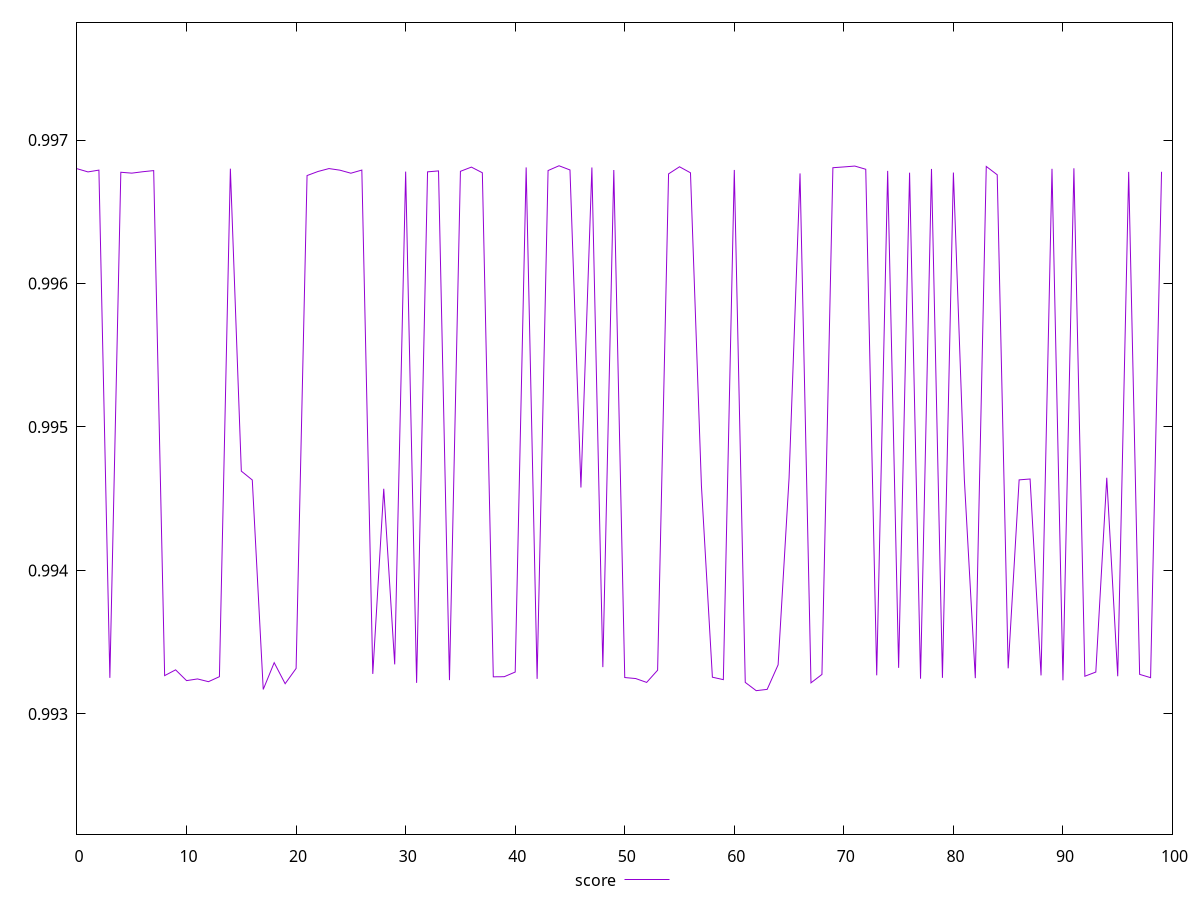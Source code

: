 reset
set terminal svg size 640, 490 enhanced background rgb 'white'
set output "reprap/first-cpu-idle/samples/pages+cached+noexternal/score/values.svg"

$score <<EOF
0 0.9968002784107419
1 0.9967778197027632
2 0.9967903633302875
3 0.9932511579289982
4 0.9967754305667944
5 0.9967692760849343
6 0.9967790630916253
7 0.9967870081916363
8 0.9932668455604285
9 0.9933071142679375
10 0.993232002468166
11 0.9932437228456088
12 0.9932246471170825
13 0.9932594336907407
14 0.996800385685594
15 0.9946921961541904
16 0.9946304834407618
17 0.9931705404274513
18 0.9933570815806586
19 0.9932105465501456
20 0.9933170000850953
21 0.9967524382436863
22 0.9967808426714723
23 0.9968011091501947
24 0.9967899423648916
25 0.996768694414495
26 0.9967906961841075
27 0.9932788261878477
28 0.9945691997069909
29 0.9933452040263007
30 0.9967800240640681
31 0.9932165118470537
32 0.9967782670886636
33 0.9967848131219829
34 0.9932355171492065
35 0.996781984335248
36 0.9968113614484981
37 0.9967720224458656
38 0.993258394204128
39 0.9932592683255536
40 0.9932918598029606
41 0.9968091890451766
42 0.9932442779198427
43 0.9967873310027433
44 0.9968206806750979
45 0.9967914704557848
46 0.9945781157362928
47 0.9968087243628929
48 0.993325960688535
49 0.9967911662533921
50 0.9932535072753099
51 0.9932464456498564
52 0.9932195370746211
53 0.9933045902386066
54 0.9967641049898899
55 0.9968136146628617
56 0.996771739846402
57 0.994589768295292
58 0.9932558245256613
59 0.9932388746633263
60 0.9967916579984246
61 0.9932195973716186
62 0.9931619917360298
63 0.9931710113768999
64 0.9933422386011356
65 0.9946453645883686
66 0.9967671582454984
67 0.9932165237125793
68 0.9932750760844089
69 0.9968070520003516
70 0.9968125451031358
71 0.9968185948271235
72 0.9967962251097422
73 0.9932690415311582
74 0.9967848921501399
75 0.9933209456118806
76 0.9967725209706897
77 0.9932454461309609
78 0.9967986598327965
79 0.9932514672684731
80 0.9967734868427736
81 0.9946338224578952
82 0.9932492159513867
83 0.99681589852788
84 0.9967578583446622
85 0.9933176701795133
86 0.9946313104014404
87 0.9946373802993687
88 0.9932682873080038
89 0.996799447510433
90 0.9932341730195955
91 0.9968029092942965
92 0.9932624825824863
93 0.993291718550567
94 0.9946458197626709
95 0.993262560317286
96 0.9967781592614255
97 0.9932756145723574
98 0.993252611933197
99 0.9967787419553369
EOF

set key outside below
set yrange [0.9921619917360298:0.9978206806750979]

plot \
  $score title "score" with line, \


reset